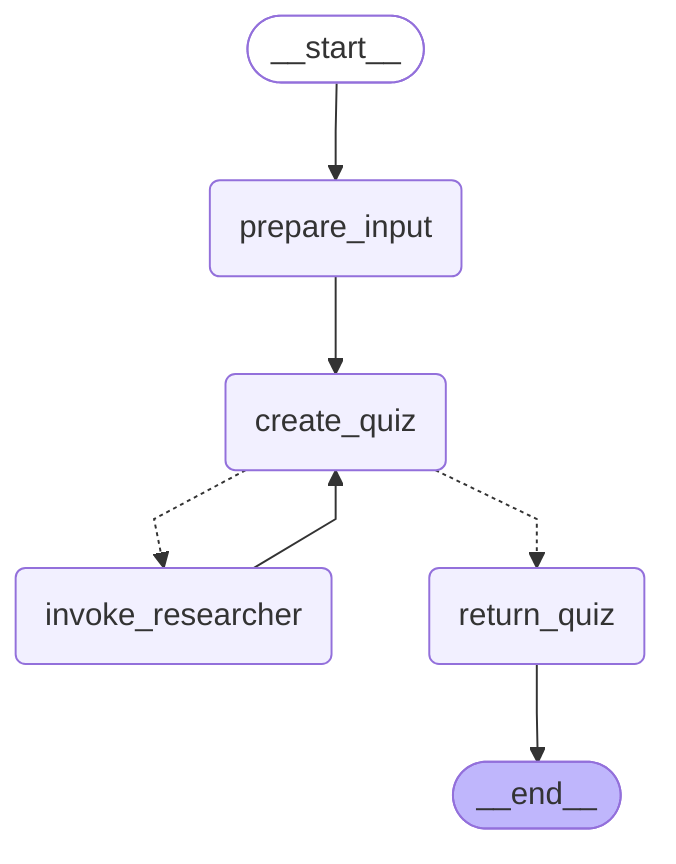 ---
config:
  flowchart:
    curve: linear
---
graph TD;
	__start__([<p>__start__</p>]):::first
	invoke_researcher(invoke_researcher)
	create_quiz(create_quiz)
	return_quiz(return_quiz)
	prepare_input(prepare_input)
	__end__([<p>__end__</p>]):::last
	__start__ --> prepare_input;
	invoke_researcher --> create_quiz;
	prepare_input --> create_quiz;
	return_quiz --> __end__;
	create_quiz -.-> invoke_researcher;
	create_quiz -.-> return_quiz;
	classDef default fill:#f2f0ff,line-height:1.2
	classDef first fill-opacity:0
	classDef last fill:#bfb6fc